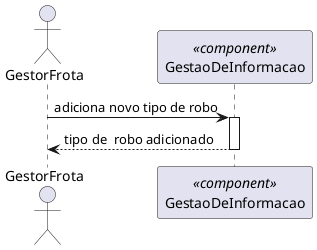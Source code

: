 @startuml


actor GestorFrota
participant GestaoDeInformacao <<component>>



GestorFrota-> GestaoDeInformacao : adiciona novo tipo de robo
activate GestaoDeInformacao


GestorFrota<-- GestaoDeInformacao  :  tipo de  robo adicionado
deactivate GestaoDeInformacao


@enduml
